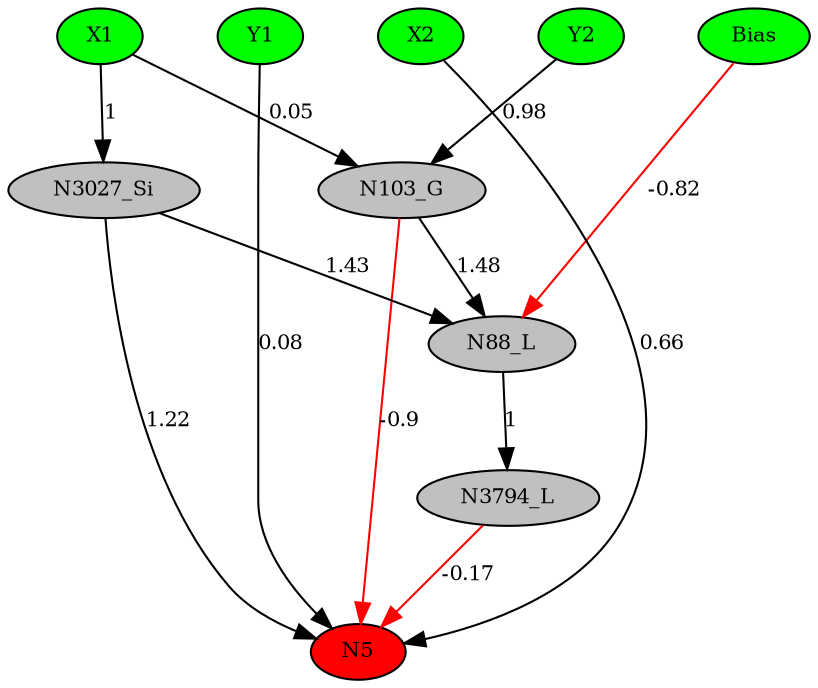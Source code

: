digraph g { 
N0 [shape=ellipse, label=Bias,fontsize=10,height=0.1,width=0.1,style=filled,fillcolor=green]
N1[shape=ellipse label=X1,fontsize=10,height=0.1,width=0.1,style=filled,fillcolor=green]
N2[shape=ellipse label=Y1,fontsize=10,height=0.1,width=0.1,style=filled,fillcolor=green]
N3[shape=ellipse label=X2,fontsize=10,height=0.1,width=0.1,style=filled,fillcolor=green]
N4[shape=ellipse label=Y2,fontsize=10,height=0.1,width=0.1,style=filled,fillcolor=green]
N5[shape=ellipse,fontsize = 10, height = 0.1, width = 0.1, style = filled, fillcolor = red]
N88[shape=ellipse, label=N88_L,fontsize=10,height=0.1,width=0.1,style=filled,fillcolor=gray]
N103[shape=ellipse, label=N103_G,fontsize=10,height=0.1,width=0.1,style=filled,fillcolor=gray]
N3027[shape=ellipse, label=N3027_Si,fontsize=10,height=0.1,width=0.1,style=filled,fillcolor=gray]
N3794[shape=ellipse, label=N3794_L,fontsize=10,height=0.1,width=0.1,style=filled,fillcolor=gray]
N2 -> N5 [color=black] [ label=0.08,fontsize=10]
N3 -> N5 [color=black] [ label=0.66,fontsize=10]
N0 -> N88 [color=red] [arrowType=inv][ label=-0.82,fontsize=10]
N4 -> N103 [color=black] [ label=0.98,fontsize=10]
N103 -> N5 [color=red] [arrowType=inv][ label=-0.9,fontsize=10]
N1 -> N103 [color=black] [ label=0.05,fontsize=10]
N1 -> N3027 [color=black] [ label=1,fontsize=10]
N3027 -> N5 [color=black] [ label=1.22,fontsize=10]
N103 -> N88 [color=black] [ label=1.48,fontsize=10]
N3027 -> N88 [color=black] [ label=1.43,fontsize=10]
N88 -> N3794 [color=black] [ label=1,fontsize=10]
N3794 -> N5 [color=red] [arrowType=inv][ label=-0.17,fontsize=10]
 { rank=same; 
N5
 } 
 { rank=same; 
N1 ->N2 ->N3 ->N4 ->N0 [style=invis]
 } 
}
